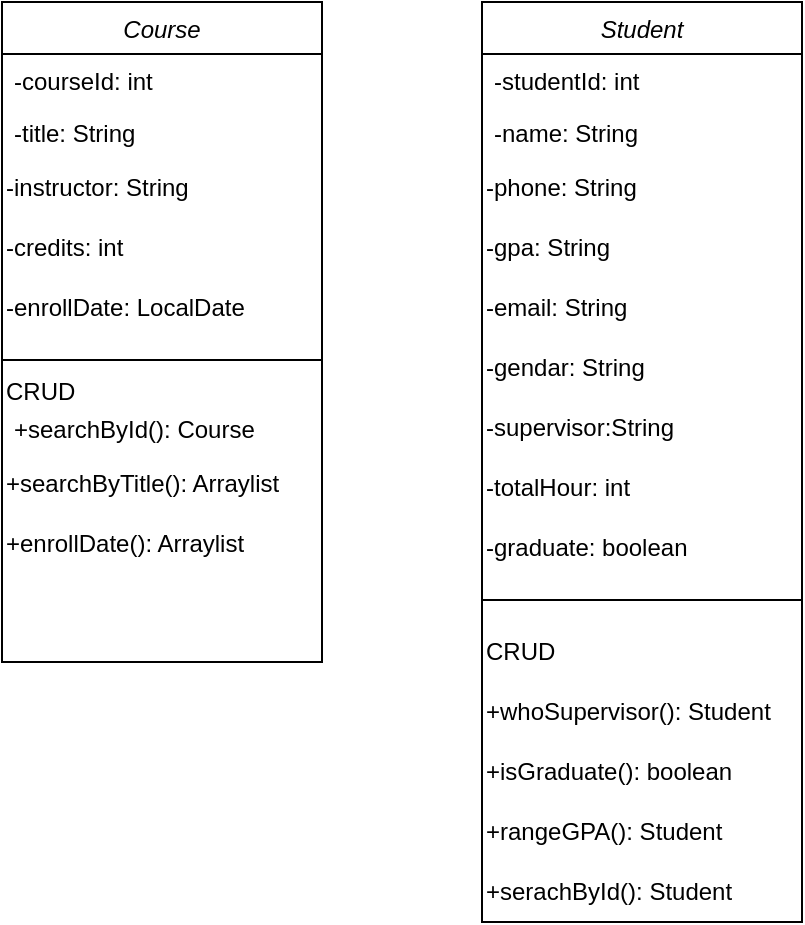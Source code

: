 <mxfile version="26.1.0">
  <diagram id="C5RBs43oDa-KdzZeNtuy" name="Page-1">
    <mxGraphModel dx="915" dy="636" grid="1" gridSize="10" guides="1" tooltips="1" connect="1" arrows="1" fold="1" page="1" pageScale="1" pageWidth="827" pageHeight="1169" math="0" shadow="0">
      <root>
        <mxCell id="WIyWlLk6GJQsqaUBKTNV-0" />
        <mxCell id="WIyWlLk6GJQsqaUBKTNV-1" parent="WIyWlLk6GJQsqaUBKTNV-0" />
        <mxCell id="zkfFHV4jXpPFQw0GAbJ--0" value="Course" style="swimlane;fontStyle=2;align=center;verticalAlign=top;childLayout=stackLayout;horizontal=1;startSize=26;horizontalStack=0;resizeParent=1;resizeLast=0;collapsible=1;marginBottom=0;rounded=0;shadow=0;strokeWidth=1;" parent="WIyWlLk6GJQsqaUBKTNV-1" vertex="1">
          <mxGeometry x="220" y="160" width="160" height="330" as="geometry">
            <mxRectangle x="230" y="140" width="160" height="26" as="alternateBounds" />
          </mxGeometry>
        </mxCell>
        <mxCell id="zkfFHV4jXpPFQw0GAbJ--1" value="-courseId: int" style="text;align=left;verticalAlign=top;spacingLeft=4;spacingRight=4;overflow=hidden;rotatable=0;points=[[0,0.5],[1,0.5]];portConstraint=eastwest;" parent="zkfFHV4jXpPFQw0GAbJ--0" vertex="1">
          <mxGeometry y="26" width="160" height="26" as="geometry" />
        </mxCell>
        <mxCell id="zkfFHV4jXpPFQw0GAbJ--3" value="-title: String" style="text;align=left;verticalAlign=top;spacingLeft=4;spacingRight=4;overflow=hidden;rotatable=0;points=[[0,0.5],[1,0.5]];portConstraint=eastwest;rounded=0;shadow=0;html=0;" parent="zkfFHV4jXpPFQw0GAbJ--0" vertex="1">
          <mxGeometry y="52" width="160" height="26" as="geometry" />
        </mxCell>
        <mxCell id="njNAT5tPm57uSxHczjin-1" value="-instructor: String" style="text;html=1;align=left;verticalAlign=middle;whiteSpace=wrap;rounded=0;" parent="zkfFHV4jXpPFQw0GAbJ--0" vertex="1">
          <mxGeometry y="78" width="160" height="30" as="geometry" />
        </mxCell>
        <mxCell id="njNAT5tPm57uSxHczjin-2" value="-credits: int" style="text;html=1;align=left;verticalAlign=middle;whiteSpace=wrap;rounded=0;" parent="zkfFHV4jXpPFQw0GAbJ--0" vertex="1">
          <mxGeometry y="108" width="160" height="30" as="geometry" />
        </mxCell>
        <mxCell id="njNAT5tPm57uSxHczjin-4" value="-enrollDate: LocalDate" style="text;html=1;align=left;verticalAlign=middle;whiteSpace=wrap;rounded=0;" parent="zkfFHV4jXpPFQw0GAbJ--0" vertex="1">
          <mxGeometry y="138" width="160" height="30" as="geometry" />
        </mxCell>
        <mxCell id="zkfFHV4jXpPFQw0GAbJ--4" value="" style="line;html=1;strokeWidth=1;align=left;verticalAlign=middle;spacingTop=-1;spacingLeft=3;spacingRight=3;rotatable=0;labelPosition=right;points=[];portConstraint=eastwest;" parent="zkfFHV4jXpPFQw0GAbJ--0" vertex="1">
          <mxGeometry y="168" width="160" height="22" as="geometry" />
        </mxCell>
        <mxCell id="njNAT5tPm57uSxHczjin-5" value="CRUD" style="text;html=1;align=left;verticalAlign=middle;whiteSpace=wrap;rounded=0;" parent="zkfFHV4jXpPFQw0GAbJ--0" vertex="1">
          <mxGeometry y="190" width="160" height="10" as="geometry" />
        </mxCell>
        <mxCell id="zkfFHV4jXpPFQw0GAbJ--5" value="+searchById(): Course" style="text;align=left;verticalAlign=top;spacingLeft=4;spacingRight=4;overflow=hidden;rotatable=0;points=[[0,0.5],[1,0.5]];portConstraint=eastwest;" parent="zkfFHV4jXpPFQw0GAbJ--0" vertex="1">
          <mxGeometry y="200" width="160" height="26" as="geometry" />
        </mxCell>
        <mxCell id="xqLVNjnEvzfWr_K_Ihcf-3" value="+searchByTitle(): Arraylist" style="text;html=1;align=left;verticalAlign=middle;whiteSpace=wrap;rounded=0;" parent="zkfFHV4jXpPFQw0GAbJ--0" vertex="1">
          <mxGeometry y="226" width="160" height="30" as="geometry" />
        </mxCell>
        <mxCell id="xqLVNjnEvzfWr_K_Ihcf-6" value="+enrollDate(): Arraylist" style="text;html=1;align=left;verticalAlign=middle;whiteSpace=wrap;rounded=0;" parent="zkfFHV4jXpPFQw0GAbJ--0" vertex="1">
          <mxGeometry y="256" width="160" height="30" as="geometry" />
        </mxCell>
        <mxCell id="njNAT5tPm57uSxHczjin-6" value="Student" style="swimlane;fontStyle=2;align=center;verticalAlign=top;childLayout=stackLayout;horizontal=1;startSize=26;horizontalStack=0;resizeParent=1;resizeLast=0;collapsible=1;marginBottom=0;rounded=0;shadow=0;strokeWidth=1;" parent="WIyWlLk6GJQsqaUBKTNV-1" vertex="1">
          <mxGeometry x="460" y="160" width="160" height="460" as="geometry">
            <mxRectangle x="230" y="140" width="160" height="26" as="alternateBounds" />
          </mxGeometry>
        </mxCell>
        <mxCell id="njNAT5tPm57uSxHczjin-7" value="-studentId: int" style="text;align=left;verticalAlign=top;spacingLeft=4;spacingRight=4;overflow=hidden;rotatable=0;points=[[0,0.5],[1,0.5]];portConstraint=eastwest;" parent="njNAT5tPm57uSxHczjin-6" vertex="1">
          <mxGeometry y="26" width="160" height="26" as="geometry" />
        </mxCell>
        <mxCell id="njNAT5tPm57uSxHczjin-8" value="-name: String" style="text;align=left;verticalAlign=top;spacingLeft=4;spacingRight=4;overflow=hidden;rotatable=0;points=[[0,0.5],[1,0.5]];portConstraint=eastwest;rounded=0;shadow=0;html=0;" parent="njNAT5tPm57uSxHczjin-6" vertex="1">
          <mxGeometry y="52" width="160" height="26" as="geometry" />
        </mxCell>
        <mxCell id="njNAT5tPm57uSxHczjin-9" value="-phone: String" style="text;html=1;align=left;verticalAlign=middle;whiteSpace=wrap;rounded=0;" parent="njNAT5tPm57uSxHczjin-6" vertex="1">
          <mxGeometry y="78" width="160" height="30" as="geometry" />
        </mxCell>
        <mxCell id="xqLVNjnEvzfWr_K_Ihcf-8" value="-gpa: String" style="text;html=1;align=left;verticalAlign=middle;whiteSpace=wrap;rounded=0;" parent="njNAT5tPm57uSxHczjin-6" vertex="1">
          <mxGeometry y="108" width="160" height="30" as="geometry" />
        </mxCell>
        <mxCell id="njNAT5tPm57uSxHczjin-10" value="-email: String" style="text;html=1;align=left;verticalAlign=middle;whiteSpace=wrap;rounded=0;" parent="njNAT5tPm57uSxHczjin-6" vertex="1">
          <mxGeometry y="138" width="160" height="30" as="geometry" />
        </mxCell>
        <mxCell id="xqLVNjnEvzfWr_K_Ihcf-12" value="-gendar: String" style="text;html=1;align=left;verticalAlign=middle;whiteSpace=wrap;rounded=0;" parent="njNAT5tPm57uSxHczjin-6" vertex="1">
          <mxGeometry y="168" width="160" height="30" as="geometry" />
        </mxCell>
        <mxCell id="xqLVNjnEvzfWr_K_Ihcf-9" value="-supervisor:String" style="text;html=1;align=left;verticalAlign=middle;whiteSpace=wrap;rounded=0;" parent="njNAT5tPm57uSxHczjin-6" vertex="1">
          <mxGeometry y="198" width="160" height="30" as="geometry" />
        </mxCell>
        <mxCell id="2smsWx5N3D2xxWD9JrVV-0" value="-totalHour: int" style="text;html=1;align=left;verticalAlign=middle;whiteSpace=wrap;rounded=0;" vertex="1" parent="njNAT5tPm57uSxHczjin-6">
          <mxGeometry y="228" width="160" height="30" as="geometry" />
        </mxCell>
        <mxCell id="2smsWx5N3D2xxWD9JrVV-2" value="-graduate: boolean" style="text;html=1;align=left;verticalAlign=middle;whiteSpace=wrap;rounded=0;" vertex="1" parent="njNAT5tPm57uSxHczjin-6">
          <mxGeometry y="258" width="160" height="30" as="geometry" />
        </mxCell>
        <mxCell id="njNAT5tPm57uSxHczjin-13" value="" style="line;html=1;strokeWidth=1;align=left;verticalAlign=middle;spacingTop=-1;spacingLeft=3;spacingRight=3;rotatable=0;labelPosition=right;points=[];portConstraint=eastwest;" parent="njNAT5tPm57uSxHczjin-6" vertex="1">
          <mxGeometry y="288" width="160" height="22" as="geometry" />
        </mxCell>
        <mxCell id="xqLVNjnEvzfWr_K_Ihcf-13" value="CRUD" style="text;html=1;align=left;verticalAlign=middle;whiteSpace=wrap;rounded=0;" parent="njNAT5tPm57uSxHczjin-6" vertex="1">
          <mxGeometry y="310" width="160" height="30" as="geometry" />
        </mxCell>
        <mxCell id="xqLVNjnEvzfWr_K_Ihcf-11" value="+whoSupervisor(): Student" style="text;html=1;align=left;verticalAlign=middle;whiteSpace=wrap;rounded=0;" parent="njNAT5tPm57uSxHczjin-6" vertex="1">
          <mxGeometry y="340" width="160" height="30" as="geometry" />
        </mxCell>
        <mxCell id="2smsWx5N3D2xxWD9JrVV-3" value="+isGraduate(): boolean" style="text;html=1;align=left;verticalAlign=middle;whiteSpace=wrap;rounded=0;" vertex="1" parent="njNAT5tPm57uSxHczjin-6">
          <mxGeometry y="370" width="160" height="30" as="geometry" />
        </mxCell>
        <mxCell id="xqLVNjnEvzfWr_K_Ihcf-10" value="+rangeGPA(): Student" style="text;html=1;align=left;verticalAlign=middle;whiteSpace=wrap;rounded=0;" parent="njNAT5tPm57uSxHczjin-6" vertex="1">
          <mxGeometry y="400" width="160" height="30" as="geometry" />
        </mxCell>
        <mxCell id="njNAT5tPm57uSxHczjin-14" value="+serachById(): Student" style="text;html=1;align=left;verticalAlign=middle;whiteSpace=wrap;rounded=0;" parent="njNAT5tPm57uSxHczjin-6" vertex="1">
          <mxGeometry y="430" width="160" height="30" as="geometry" />
        </mxCell>
      </root>
    </mxGraphModel>
  </diagram>
</mxfile>
